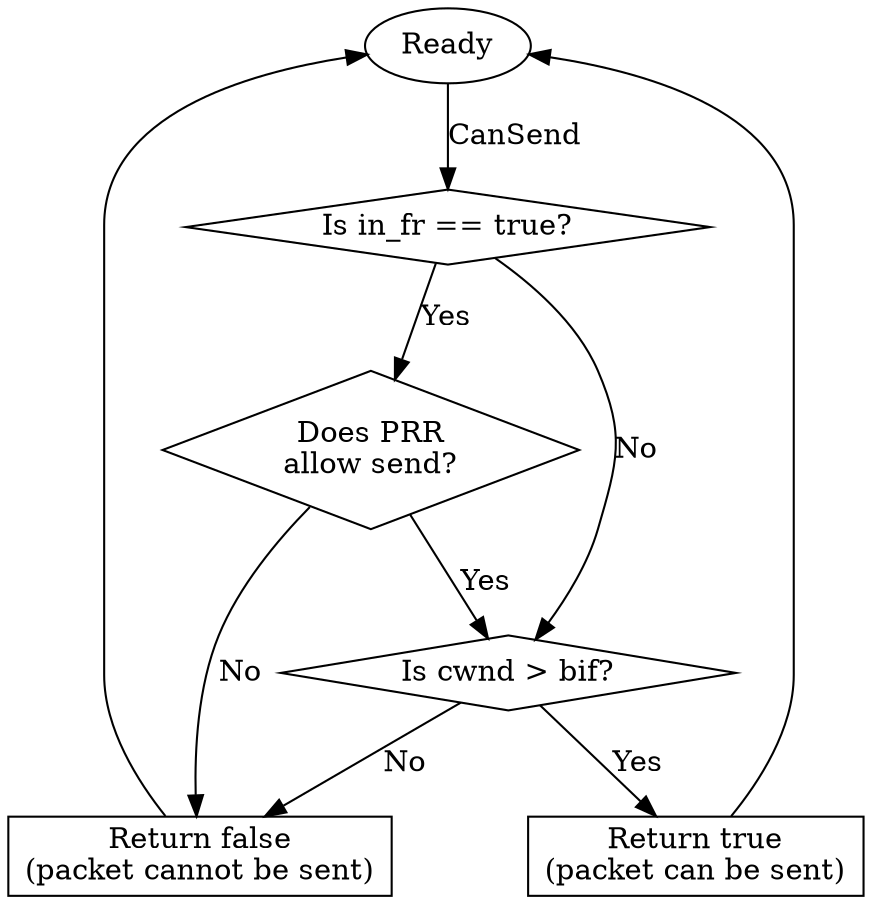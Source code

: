digraph sliq_cubic_cansend {
    redy [ shape = ellipse, label = "Ready" ];
    blk1 [ shape = box,     label = "Return true\n(packet can be sent)" ];
    blk2 [ shape = box,     label = "Return false\n(packet cannot be sent)" ];
    dsc1 [ shape = diamond, label = "Is in_fr == true?" ];
    dsc2 [ shape = diamond, label = "Does PRR\nallow send?" ];
    dsc3 [ shape = diamond, label = "Is cwnd > bif?" ];

    redy -> dsc1 [ label = "CanSend" ];
    dsc1 -> dsc2 [ label = "Yes" ];
    dsc1 -> dsc3 [ label = "No" ];
    dsc2 -> dsc3 [ label = "Yes" ];
    dsc2 -> blk2 [ label = "No" ];
    dsc3 -> blk1 [ label = "Yes" ];
    dsc3 -> blk2 [ label = "No" ];
    blk1 -> redy
    blk2 -> redy
}
